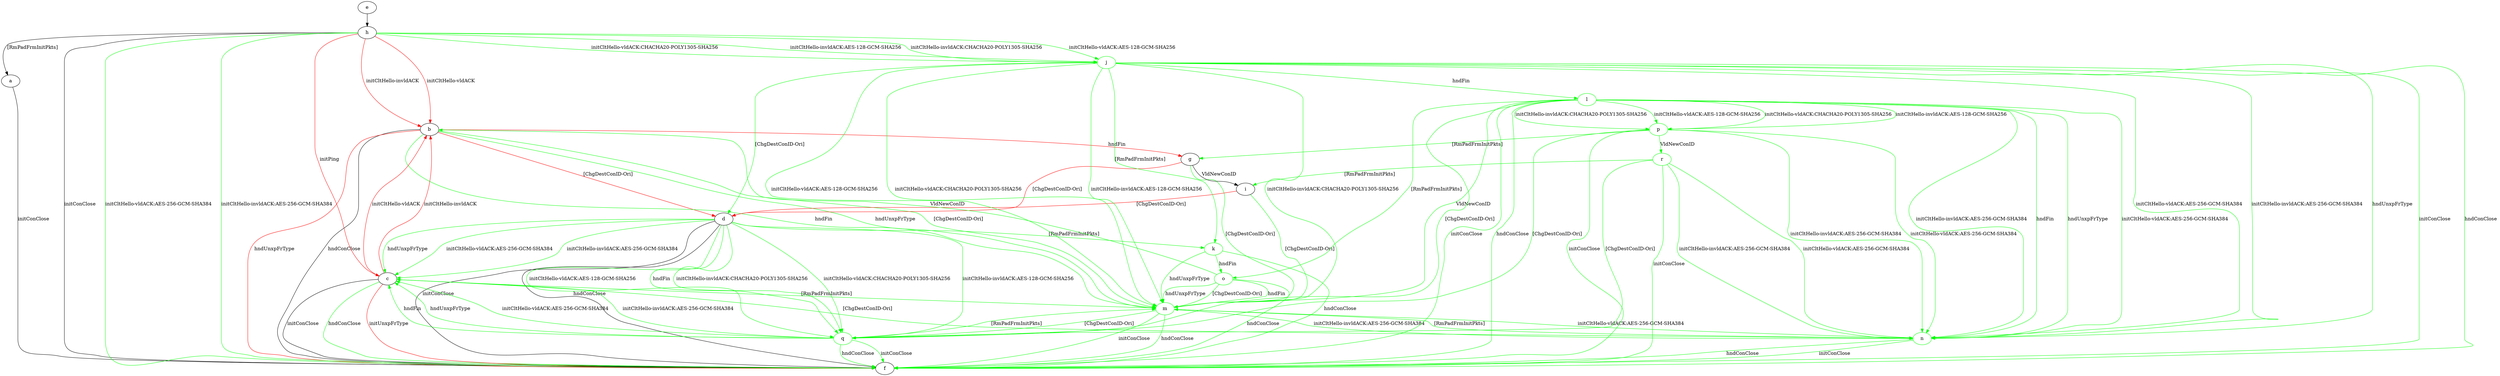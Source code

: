 digraph "" {
	a -> f	[key=0,
		label="initConClose "];
	b -> d	[key=0,
		color=red,
		label="[ChgDestConID-Ori] "];
	b -> f	[key=0,
		label="hndConClose "];
	b -> f	[key=1,
		color=red,
		label="hndUnxpFrType "];
	b -> g	[key=0,
		color=red,
		label="hndFin "];
	m	[color=green];
	b -> m	[key=0,
		color=green,
		label="hndFin "];
	b -> m	[key=1,
		color=green,
		label="hndUnxpFrType "];
	b -> m	[key=2,
		color=green,
		label="[ChgDestConID-Ori] "];
	c -> b	[key=0,
		color=red,
		label="initCltHello-vldACK "];
	c -> b	[key=1,
		color=red,
		label="initCltHello-invldACK "];
	c -> f	[key=0,
		label="initConClose "];
	c -> f	[key=1,
		color=green,
		label="hndConClose "];
	c -> f	[key=2,
		color=red,
		label="initUnxpFrType "];
	c -> m	[key=0,
		color=green,
		label="[RmPadFrmInitPkts] "];
	d -> c	[key=0,
		color=green,
		label="initCltHello-vldACK:AES-256-GCM-SHA384 "];
	d -> c	[key=1,
		color=green,
		label="initCltHello-invldACK:AES-256-GCM-SHA384 "];
	d -> c	[key=2,
		color=green,
		label="hndUnxpFrType "];
	d -> f	[key=0,
		label="initConClose "];
	d -> f	[key=1,
		label="hndConClose "];
	k	[color=green];
	d -> k	[key=0,
		color=green,
		label="[RmPadFrmInitPkts] "];
	q	[color=green];
	d -> q	[key=0,
		color=green,
		label="initCltHello-vldACK:AES-128-GCM-SHA256 "];
	d -> q	[key=1,
		color=green,
		label="initCltHello-vldACK:CHACHA20-POLY1305-SHA256 "];
	d -> q	[key=2,
		color=green,
		label="initCltHello-invldACK:AES-128-GCM-SHA256 "];
	d -> q	[key=3,
		color=green,
		label="initCltHello-invldACK:CHACHA20-POLY1305-SHA256 "];
	d -> q	[key=4,
		color=green,
		label="hndFin "];
	e -> h	[key=0];
	g -> d	[key=0,
		color=red,
		label="[ChgDestConID-Ori] "];
	g -> i	[key=0,
		label="VldNewConID "];
	g -> m	[key=0,
		color=green,
		label="[ChgDestConID-Ori] "];
	h -> a	[key=0,
		label="[RmPadFrmInitPkts] "];
	h -> b	[key=0,
		color=red,
		label="initCltHello-vldACK "];
	h -> b	[key=1,
		color=red,
		label="initCltHello-invldACK "];
	h -> c	[key=0,
		color=red,
		label="initPing "];
	h -> f	[key=0,
		label="initConClose "];
	h -> f	[key=1,
		color=green,
		label="initCltHello-vldACK:AES-256-GCM-SHA384 "];
	h -> f	[key=2,
		color=green,
		label="initCltHello-invldACK:AES-256-GCM-SHA384 "];
	j	[color=green];
	h -> j	[key=0,
		color=green,
		label="initCltHello-vldACK:AES-128-GCM-SHA256 "];
	h -> j	[key=1,
		color=green,
		label="initCltHello-vldACK:CHACHA20-POLY1305-SHA256 "];
	h -> j	[key=2,
		color=green,
		label="initCltHello-invldACK:AES-128-GCM-SHA256 "];
	h -> j	[key=3,
		color=green,
		label="initCltHello-invldACK:CHACHA20-POLY1305-SHA256 "];
	i -> d	[key=0,
		color=red,
		label="[ChgDestConID-Ori] "];
	i -> m	[key=0,
		color=green,
		label="[ChgDestConID-Ori] "];
	j -> d	[key=0,
		color=green,
		label="[ChgDestConID-Ori] "];
	j -> f	[key=0,
		color=green,
		label="initConClose "];
	j -> f	[key=1,
		color=green,
		label="hndConClose "];
	j -> k	[key=0,
		color=green,
		label="[RmPadFrmInitPkts] "];
	l	[color=green];
	j -> l	[key=0,
		color=green,
		label="hndFin "];
	j -> m	[key=0,
		color=green,
		label="initCltHello-vldACK:AES-128-GCM-SHA256 "];
	j -> m	[key=1,
		color=green,
		label="initCltHello-vldACK:CHACHA20-POLY1305-SHA256 "];
	j -> m	[key=2,
		color=green,
		label="initCltHello-invldACK:AES-128-GCM-SHA256 "];
	j -> m	[key=3,
		color=green,
		label="initCltHello-invldACK:CHACHA20-POLY1305-SHA256 "];
	n	[color=green];
	j -> n	[key=0,
		color=green,
		label="initCltHello-vldACK:AES-256-GCM-SHA384 "];
	j -> n	[key=1,
		color=green,
		label="initCltHello-invldACK:AES-256-GCM-SHA384 "];
	j -> n	[key=2,
		color=green,
		label="hndUnxpFrType "];
	k -> f	[key=0,
		color=green,
		label="hndConClose "];
	k -> m	[key=0,
		color=green,
		label="hndUnxpFrType "];
	o	[color=green];
	k -> o	[key=0,
		color=green,
		label="hndFin "];
	l -> f	[key=0,
		color=green,
		label="initConClose "];
	l -> f	[key=1,
		color=green,
		label="hndConClose "];
	l -> m	[key=0,
		color=green,
		label="VldNewConID "];
	l -> n	[key=0,
		color=green,
		label="initCltHello-vldACK:AES-256-GCM-SHA384 "];
	l -> n	[key=1,
		color=green,
		label="initCltHello-invldACK:AES-256-GCM-SHA384 "];
	l -> n	[key=2,
		color=green,
		label="hndFin "];
	l -> n	[key=3,
		color=green,
		label="hndUnxpFrType "];
	l -> o	[key=0,
		color=green,
		label="[RmPadFrmInitPkts] "];
	p	[color=green];
	l -> p	[key=0,
		color=green,
		label="initCltHello-vldACK:AES-128-GCM-SHA256 "];
	l -> p	[key=1,
		color=green,
		label="initCltHello-vldACK:CHACHA20-POLY1305-SHA256 "];
	l -> p	[key=2,
		color=green,
		label="initCltHello-invldACK:AES-128-GCM-SHA256 "];
	l -> p	[key=3,
		color=green,
		label="initCltHello-invldACK:CHACHA20-POLY1305-SHA256 "];
	l -> q	[key=0,
		color=green,
		label="[ChgDestConID-Ori] "];
	m -> f	[key=0,
		color=green,
		label="initConClose "];
	m -> f	[key=1,
		color=green,
		label="hndConClose "];
	m -> n	[key=0,
		color=green,
		label="initCltHello-vldACK:AES-256-GCM-SHA384 "];
	m -> n	[key=1,
		color=green,
		label="initCltHello-invldACK:AES-256-GCM-SHA384 "];
	m -> q	[key=0,
		color=green,
		label="[ChgDestConID-Ori] "];
	n -> c	[key=0,
		color=green,
		label="[ChgDestConID-Ori] "];
	n -> f	[key=0,
		color=green,
		label="initConClose "];
	n -> f	[key=1,
		color=green,
		label="hndConClose "];
	n -> m	[key=0,
		color=green,
		label="[RmPadFrmInitPkts] "];
	o -> b	[key=0,
		color=green,
		label="VldNewConID "];
	o -> f	[key=0,
		color=green,
		label="hndConClose "];
	o -> m	[key=0,
		color=green,
		label="hndFin "];
	o -> m	[key=1,
		color=green,
		label="hndUnxpFrType "];
	o -> m	[key=2,
		color=green,
		label="[ChgDestConID-Ori] "];
	p -> f	[key=0,
		color=green,
		label="initConClose "];
	p -> g	[key=0,
		color=green,
		label="[RmPadFrmInitPkts] "];
	p -> n	[key=0,
		color=green,
		label="initCltHello-vldACK:AES-256-GCM-SHA384 "];
	p -> n	[key=1,
		color=green,
		label="initCltHello-invldACK:AES-256-GCM-SHA384 "];
	p -> q	[key=0,
		color=green,
		label="[ChgDestConID-Ori] "];
	r	[color=green];
	p -> r	[key=0,
		color=green,
		label="VldNewConID "];
	q -> c	[key=0,
		color=green,
		label="initCltHello-vldACK:AES-256-GCM-SHA384 "];
	q -> c	[key=1,
		color=green,
		label="initCltHello-invldACK:AES-256-GCM-SHA384 "];
	q -> c	[key=2,
		color=green,
		label="hndFin "];
	q -> c	[key=3,
		color=green,
		label="hndUnxpFrType "];
	q -> f	[key=0,
		color=green,
		label="initConClose "];
	q -> f	[key=1,
		color=green,
		label="hndConClose "];
	q -> m	[key=0,
		color=green,
		label="[RmPadFrmInitPkts] "];
	r -> f	[key=0,
		color=green,
		label="initConClose "];
	r -> i	[key=0,
		color=green,
		label="[RmPadFrmInitPkts] "];
	r -> n	[key=0,
		color=green,
		label="initCltHello-vldACK:AES-256-GCM-SHA384 "];
	r -> n	[key=1,
		color=green,
		label="initCltHello-invldACK:AES-256-GCM-SHA384 "];
	r -> q	[key=0,
		color=green,
		label="[ChgDestConID-Ori] "];
}
